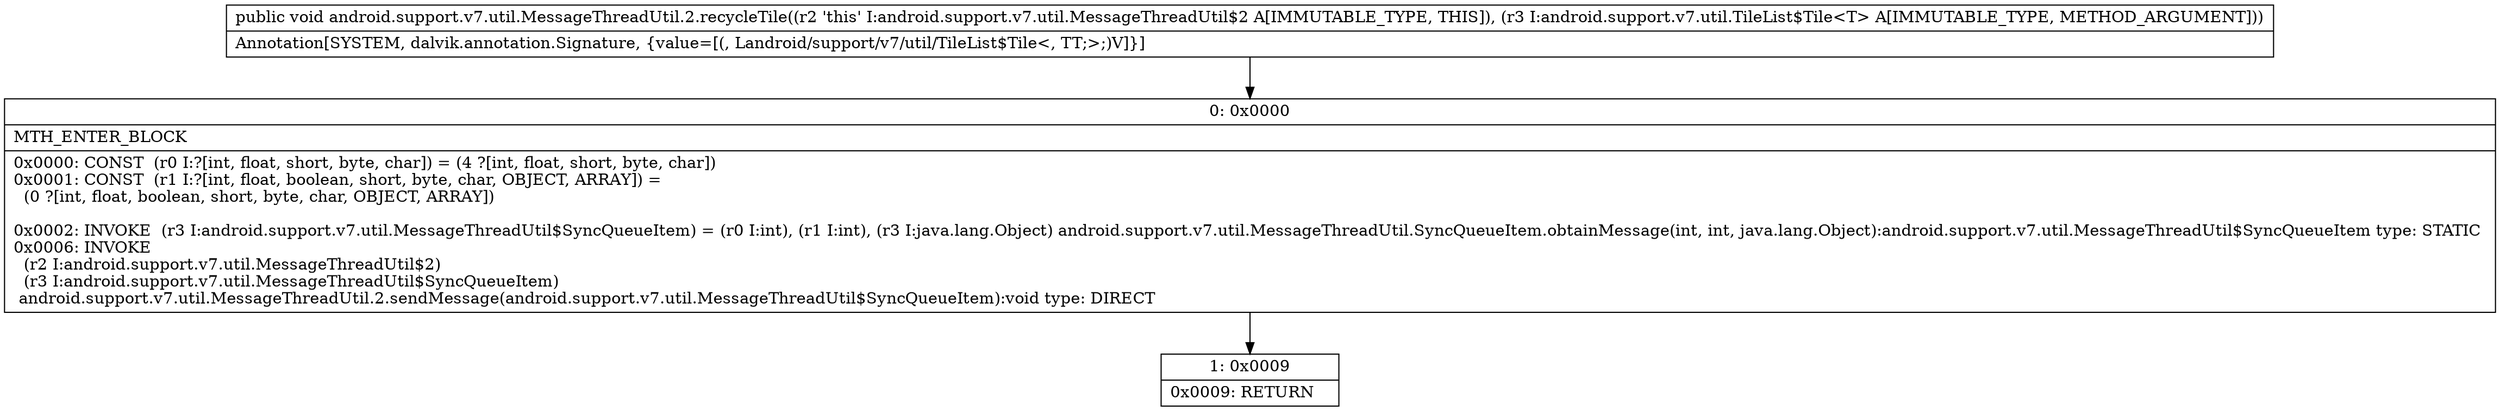 digraph "CFG forandroid.support.v7.util.MessageThreadUtil.2.recycleTile(Landroid\/support\/v7\/util\/TileList$Tile;)V" {
Node_0 [shape=record,label="{0\:\ 0x0000|MTH_ENTER_BLOCK\l|0x0000: CONST  (r0 I:?[int, float, short, byte, char]) = (4 ?[int, float, short, byte, char]) \l0x0001: CONST  (r1 I:?[int, float, boolean, short, byte, char, OBJECT, ARRAY]) = \l  (0 ?[int, float, boolean, short, byte, char, OBJECT, ARRAY])\l \l0x0002: INVOKE  (r3 I:android.support.v7.util.MessageThreadUtil$SyncQueueItem) = (r0 I:int), (r1 I:int), (r3 I:java.lang.Object) android.support.v7.util.MessageThreadUtil.SyncQueueItem.obtainMessage(int, int, java.lang.Object):android.support.v7.util.MessageThreadUtil$SyncQueueItem type: STATIC \l0x0006: INVOKE  \l  (r2 I:android.support.v7.util.MessageThreadUtil$2)\l  (r3 I:android.support.v7.util.MessageThreadUtil$SyncQueueItem)\l android.support.v7.util.MessageThreadUtil.2.sendMessage(android.support.v7.util.MessageThreadUtil$SyncQueueItem):void type: DIRECT \l}"];
Node_1 [shape=record,label="{1\:\ 0x0009|0x0009: RETURN   \l}"];
MethodNode[shape=record,label="{public void android.support.v7.util.MessageThreadUtil.2.recycleTile((r2 'this' I:android.support.v7.util.MessageThreadUtil$2 A[IMMUTABLE_TYPE, THIS]), (r3 I:android.support.v7.util.TileList$Tile\<T\> A[IMMUTABLE_TYPE, METHOD_ARGUMENT]))  | Annotation[SYSTEM, dalvik.annotation.Signature, \{value=[(, Landroid\/support\/v7\/util\/TileList$Tile\<, TT;\>;)V]\}]\l}"];
MethodNode -> Node_0;
Node_0 -> Node_1;
}

